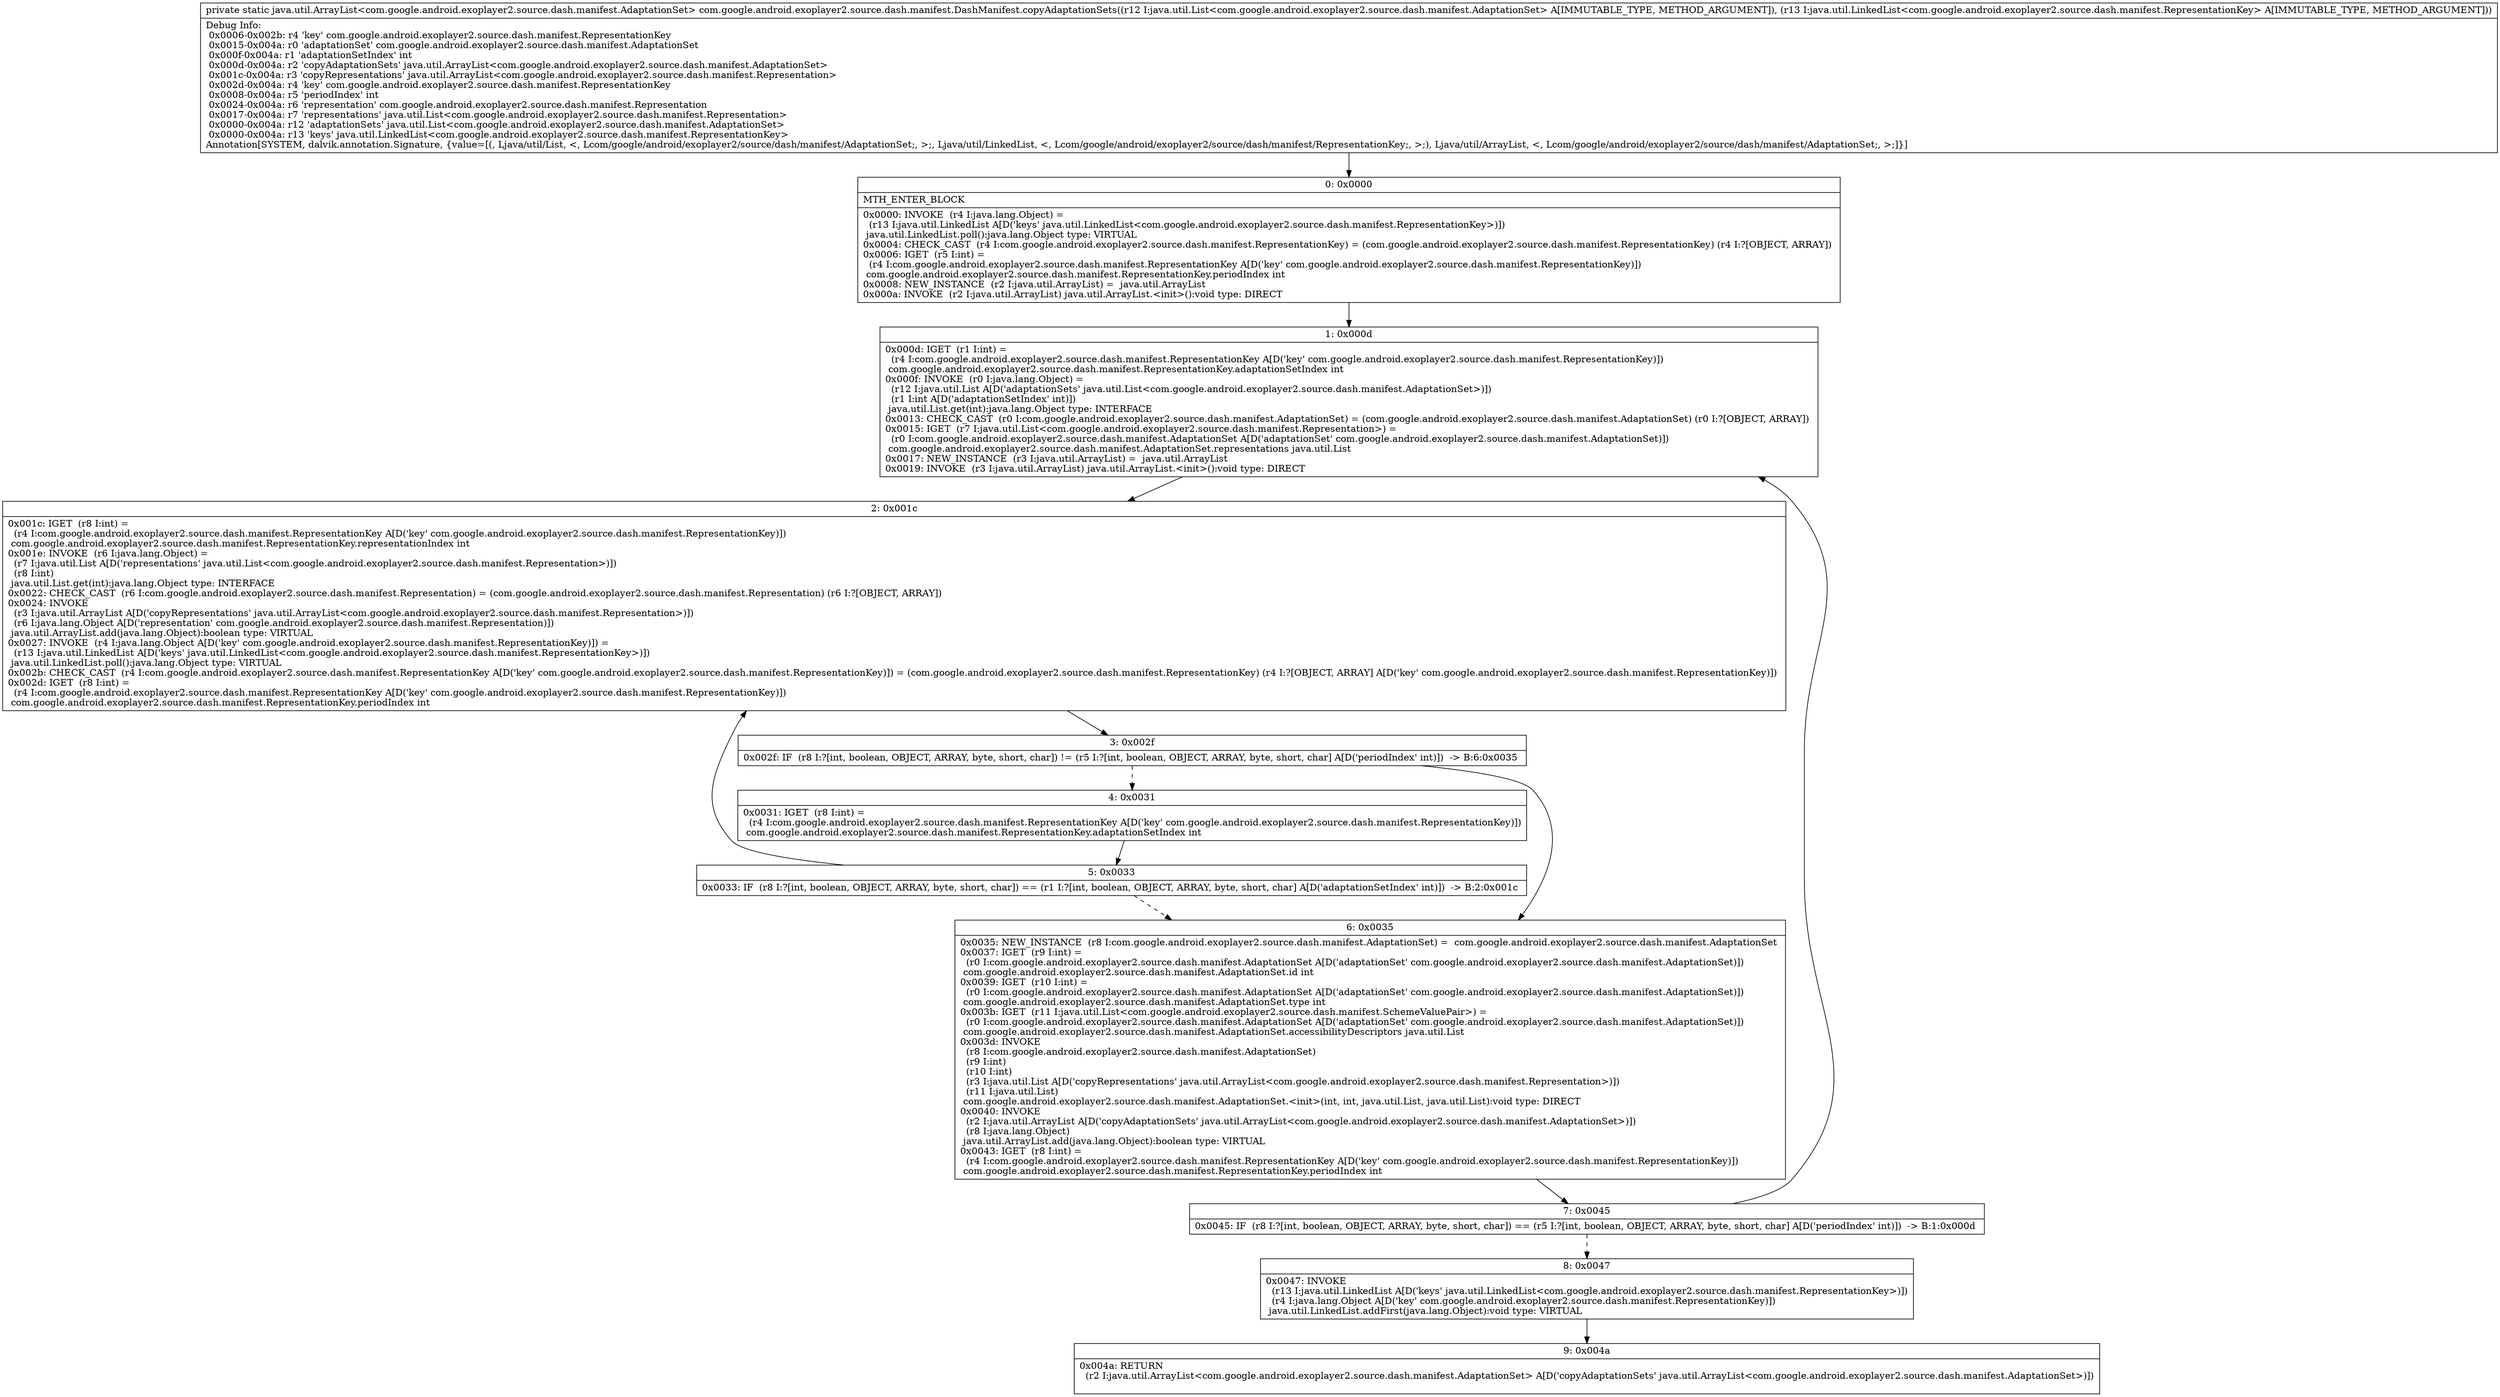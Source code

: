 digraph "CFG forcom.google.android.exoplayer2.source.dash.manifest.DashManifest.copyAdaptationSets(Ljava\/util\/List;Ljava\/util\/LinkedList;)Ljava\/util\/ArrayList;" {
Node_0 [shape=record,label="{0\:\ 0x0000|MTH_ENTER_BLOCK\l|0x0000: INVOKE  (r4 I:java.lang.Object) = \l  (r13 I:java.util.LinkedList A[D('keys' java.util.LinkedList\<com.google.android.exoplayer2.source.dash.manifest.RepresentationKey\>)])\l java.util.LinkedList.poll():java.lang.Object type: VIRTUAL \l0x0004: CHECK_CAST  (r4 I:com.google.android.exoplayer2.source.dash.manifest.RepresentationKey) = (com.google.android.exoplayer2.source.dash.manifest.RepresentationKey) (r4 I:?[OBJECT, ARRAY]) \l0x0006: IGET  (r5 I:int) = \l  (r4 I:com.google.android.exoplayer2.source.dash.manifest.RepresentationKey A[D('key' com.google.android.exoplayer2.source.dash.manifest.RepresentationKey)])\l com.google.android.exoplayer2.source.dash.manifest.RepresentationKey.periodIndex int \l0x0008: NEW_INSTANCE  (r2 I:java.util.ArrayList) =  java.util.ArrayList \l0x000a: INVOKE  (r2 I:java.util.ArrayList) java.util.ArrayList.\<init\>():void type: DIRECT \l}"];
Node_1 [shape=record,label="{1\:\ 0x000d|0x000d: IGET  (r1 I:int) = \l  (r4 I:com.google.android.exoplayer2.source.dash.manifest.RepresentationKey A[D('key' com.google.android.exoplayer2.source.dash.manifest.RepresentationKey)])\l com.google.android.exoplayer2.source.dash.manifest.RepresentationKey.adaptationSetIndex int \l0x000f: INVOKE  (r0 I:java.lang.Object) = \l  (r12 I:java.util.List A[D('adaptationSets' java.util.List\<com.google.android.exoplayer2.source.dash.manifest.AdaptationSet\>)])\l  (r1 I:int A[D('adaptationSetIndex' int)])\l java.util.List.get(int):java.lang.Object type: INTERFACE \l0x0013: CHECK_CAST  (r0 I:com.google.android.exoplayer2.source.dash.manifest.AdaptationSet) = (com.google.android.exoplayer2.source.dash.manifest.AdaptationSet) (r0 I:?[OBJECT, ARRAY]) \l0x0015: IGET  (r7 I:java.util.List\<com.google.android.exoplayer2.source.dash.manifest.Representation\>) = \l  (r0 I:com.google.android.exoplayer2.source.dash.manifest.AdaptationSet A[D('adaptationSet' com.google.android.exoplayer2.source.dash.manifest.AdaptationSet)])\l com.google.android.exoplayer2.source.dash.manifest.AdaptationSet.representations java.util.List \l0x0017: NEW_INSTANCE  (r3 I:java.util.ArrayList) =  java.util.ArrayList \l0x0019: INVOKE  (r3 I:java.util.ArrayList) java.util.ArrayList.\<init\>():void type: DIRECT \l}"];
Node_2 [shape=record,label="{2\:\ 0x001c|0x001c: IGET  (r8 I:int) = \l  (r4 I:com.google.android.exoplayer2.source.dash.manifest.RepresentationKey A[D('key' com.google.android.exoplayer2.source.dash.manifest.RepresentationKey)])\l com.google.android.exoplayer2.source.dash.manifest.RepresentationKey.representationIndex int \l0x001e: INVOKE  (r6 I:java.lang.Object) = \l  (r7 I:java.util.List A[D('representations' java.util.List\<com.google.android.exoplayer2.source.dash.manifest.Representation\>)])\l  (r8 I:int)\l java.util.List.get(int):java.lang.Object type: INTERFACE \l0x0022: CHECK_CAST  (r6 I:com.google.android.exoplayer2.source.dash.manifest.Representation) = (com.google.android.exoplayer2.source.dash.manifest.Representation) (r6 I:?[OBJECT, ARRAY]) \l0x0024: INVOKE  \l  (r3 I:java.util.ArrayList A[D('copyRepresentations' java.util.ArrayList\<com.google.android.exoplayer2.source.dash.manifest.Representation\>)])\l  (r6 I:java.lang.Object A[D('representation' com.google.android.exoplayer2.source.dash.manifest.Representation)])\l java.util.ArrayList.add(java.lang.Object):boolean type: VIRTUAL \l0x0027: INVOKE  (r4 I:java.lang.Object A[D('key' com.google.android.exoplayer2.source.dash.manifest.RepresentationKey)]) = \l  (r13 I:java.util.LinkedList A[D('keys' java.util.LinkedList\<com.google.android.exoplayer2.source.dash.manifest.RepresentationKey\>)])\l java.util.LinkedList.poll():java.lang.Object type: VIRTUAL \l0x002b: CHECK_CAST  (r4 I:com.google.android.exoplayer2.source.dash.manifest.RepresentationKey A[D('key' com.google.android.exoplayer2.source.dash.manifest.RepresentationKey)]) = (com.google.android.exoplayer2.source.dash.manifest.RepresentationKey) (r4 I:?[OBJECT, ARRAY] A[D('key' com.google.android.exoplayer2.source.dash.manifest.RepresentationKey)]) \l0x002d: IGET  (r8 I:int) = \l  (r4 I:com.google.android.exoplayer2.source.dash.manifest.RepresentationKey A[D('key' com.google.android.exoplayer2.source.dash.manifest.RepresentationKey)])\l com.google.android.exoplayer2.source.dash.manifest.RepresentationKey.periodIndex int \l}"];
Node_3 [shape=record,label="{3\:\ 0x002f|0x002f: IF  (r8 I:?[int, boolean, OBJECT, ARRAY, byte, short, char]) != (r5 I:?[int, boolean, OBJECT, ARRAY, byte, short, char] A[D('periodIndex' int)])  \-\> B:6:0x0035 \l}"];
Node_4 [shape=record,label="{4\:\ 0x0031|0x0031: IGET  (r8 I:int) = \l  (r4 I:com.google.android.exoplayer2.source.dash.manifest.RepresentationKey A[D('key' com.google.android.exoplayer2.source.dash.manifest.RepresentationKey)])\l com.google.android.exoplayer2.source.dash.manifest.RepresentationKey.adaptationSetIndex int \l}"];
Node_5 [shape=record,label="{5\:\ 0x0033|0x0033: IF  (r8 I:?[int, boolean, OBJECT, ARRAY, byte, short, char]) == (r1 I:?[int, boolean, OBJECT, ARRAY, byte, short, char] A[D('adaptationSetIndex' int)])  \-\> B:2:0x001c \l}"];
Node_6 [shape=record,label="{6\:\ 0x0035|0x0035: NEW_INSTANCE  (r8 I:com.google.android.exoplayer2.source.dash.manifest.AdaptationSet) =  com.google.android.exoplayer2.source.dash.manifest.AdaptationSet \l0x0037: IGET  (r9 I:int) = \l  (r0 I:com.google.android.exoplayer2.source.dash.manifest.AdaptationSet A[D('adaptationSet' com.google.android.exoplayer2.source.dash.manifest.AdaptationSet)])\l com.google.android.exoplayer2.source.dash.manifest.AdaptationSet.id int \l0x0039: IGET  (r10 I:int) = \l  (r0 I:com.google.android.exoplayer2.source.dash.manifest.AdaptationSet A[D('adaptationSet' com.google.android.exoplayer2.source.dash.manifest.AdaptationSet)])\l com.google.android.exoplayer2.source.dash.manifest.AdaptationSet.type int \l0x003b: IGET  (r11 I:java.util.List\<com.google.android.exoplayer2.source.dash.manifest.SchemeValuePair\>) = \l  (r0 I:com.google.android.exoplayer2.source.dash.manifest.AdaptationSet A[D('adaptationSet' com.google.android.exoplayer2.source.dash.manifest.AdaptationSet)])\l com.google.android.exoplayer2.source.dash.manifest.AdaptationSet.accessibilityDescriptors java.util.List \l0x003d: INVOKE  \l  (r8 I:com.google.android.exoplayer2.source.dash.manifest.AdaptationSet)\l  (r9 I:int)\l  (r10 I:int)\l  (r3 I:java.util.List A[D('copyRepresentations' java.util.ArrayList\<com.google.android.exoplayer2.source.dash.manifest.Representation\>)])\l  (r11 I:java.util.List)\l com.google.android.exoplayer2.source.dash.manifest.AdaptationSet.\<init\>(int, int, java.util.List, java.util.List):void type: DIRECT \l0x0040: INVOKE  \l  (r2 I:java.util.ArrayList A[D('copyAdaptationSets' java.util.ArrayList\<com.google.android.exoplayer2.source.dash.manifest.AdaptationSet\>)])\l  (r8 I:java.lang.Object)\l java.util.ArrayList.add(java.lang.Object):boolean type: VIRTUAL \l0x0043: IGET  (r8 I:int) = \l  (r4 I:com.google.android.exoplayer2.source.dash.manifest.RepresentationKey A[D('key' com.google.android.exoplayer2.source.dash.manifest.RepresentationKey)])\l com.google.android.exoplayer2.source.dash.manifest.RepresentationKey.periodIndex int \l}"];
Node_7 [shape=record,label="{7\:\ 0x0045|0x0045: IF  (r8 I:?[int, boolean, OBJECT, ARRAY, byte, short, char]) == (r5 I:?[int, boolean, OBJECT, ARRAY, byte, short, char] A[D('periodIndex' int)])  \-\> B:1:0x000d \l}"];
Node_8 [shape=record,label="{8\:\ 0x0047|0x0047: INVOKE  \l  (r13 I:java.util.LinkedList A[D('keys' java.util.LinkedList\<com.google.android.exoplayer2.source.dash.manifest.RepresentationKey\>)])\l  (r4 I:java.lang.Object A[D('key' com.google.android.exoplayer2.source.dash.manifest.RepresentationKey)])\l java.util.LinkedList.addFirst(java.lang.Object):void type: VIRTUAL \l}"];
Node_9 [shape=record,label="{9\:\ 0x004a|0x004a: RETURN  \l  (r2 I:java.util.ArrayList\<com.google.android.exoplayer2.source.dash.manifest.AdaptationSet\> A[D('copyAdaptationSets' java.util.ArrayList\<com.google.android.exoplayer2.source.dash.manifest.AdaptationSet\>)])\l \l}"];
MethodNode[shape=record,label="{private static java.util.ArrayList\<com.google.android.exoplayer2.source.dash.manifest.AdaptationSet\> com.google.android.exoplayer2.source.dash.manifest.DashManifest.copyAdaptationSets((r12 I:java.util.List\<com.google.android.exoplayer2.source.dash.manifest.AdaptationSet\> A[IMMUTABLE_TYPE, METHOD_ARGUMENT]), (r13 I:java.util.LinkedList\<com.google.android.exoplayer2.source.dash.manifest.RepresentationKey\> A[IMMUTABLE_TYPE, METHOD_ARGUMENT]))  | Debug Info:\l  0x0006\-0x002b: r4 'key' com.google.android.exoplayer2.source.dash.manifest.RepresentationKey\l  0x0015\-0x004a: r0 'adaptationSet' com.google.android.exoplayer2.source.dash.manifest.AdaptationSet\l  0x000f\-0x004a: r1 'adaptationSetIndex' int\l  0x000d\-0x004a: r2 'copyAdaptationSets' java.util.ArrayList\<com.google.android.exoplayer2.source.dash.manifest.AdaptationSet\>\l  0x001c\-0x004a: r3 'copyRepresentations' java.util.ArrayList\<com.google.android.exoplayer2.source.dash.manifest.Representation\>\l  0x002d\-0x004a: r4 'key' com.google.android.exoplayer2.source.dash.manifest.RepresentationKey\l  0x0008\-0x004a: r5 'periodIndex' int\l  0x0024\-0x004a: r6 'representation' com.google.android.exoplayer2.source.dash.manifest.Representation\l  0x0017\-0x004a: r7 'representations' java.util.List\<com.google.android.exoplayer2.source.dash.manifest.Representation\>\l  0x0000\-0x004a: r12 'adaptationSets' java.util.List\<com.google.android.exoplayer2.source.dash.manifest.AdaptationSet\>\l  0x0000\-0x004a: r13 'keys' java.util.LinkedList\<com.google.android.exoplayer2.source.dash.manifest.RepresentationKey\>\lAnnotation[SYSTEM, dalvik.annotation.Signature, \{value=[(, Ljava\/util\/List, \<, Lcom\/google\/android\/exoplayer2\/source\/dash\/manifest\/AdaptationSet;, \>;, Ljava\/util\/LinkedList, \<, Lcom\/google\/android\/exoplayer2\/source\/dash\/manifest\/RepresentationKey;, \>;), Ljava\/util\/ArrayList, \<, Lcom\/google\/android\/exoplayer2\/source\/dash\/manifest\/AdaptationSet;, \>;]\}]\l}"];
MethodNode -> Node_0;
Node_0 -> Node_1;
Node_1 -> Node_2;
Node_2 -> Node_3;
Node_3 -> Node_4[style=dashed];
Node_3 -> Node_6;
Node_4 -> Node_5;
Node_5 -> Node_2;
Node_5 -> Node_6[style=dashed];
Node_6 -> Node_7;
Node_7 -> Node_1;
Node_7 -> Node_8[style=dashed];
Node_8 -> Node_9;
}

